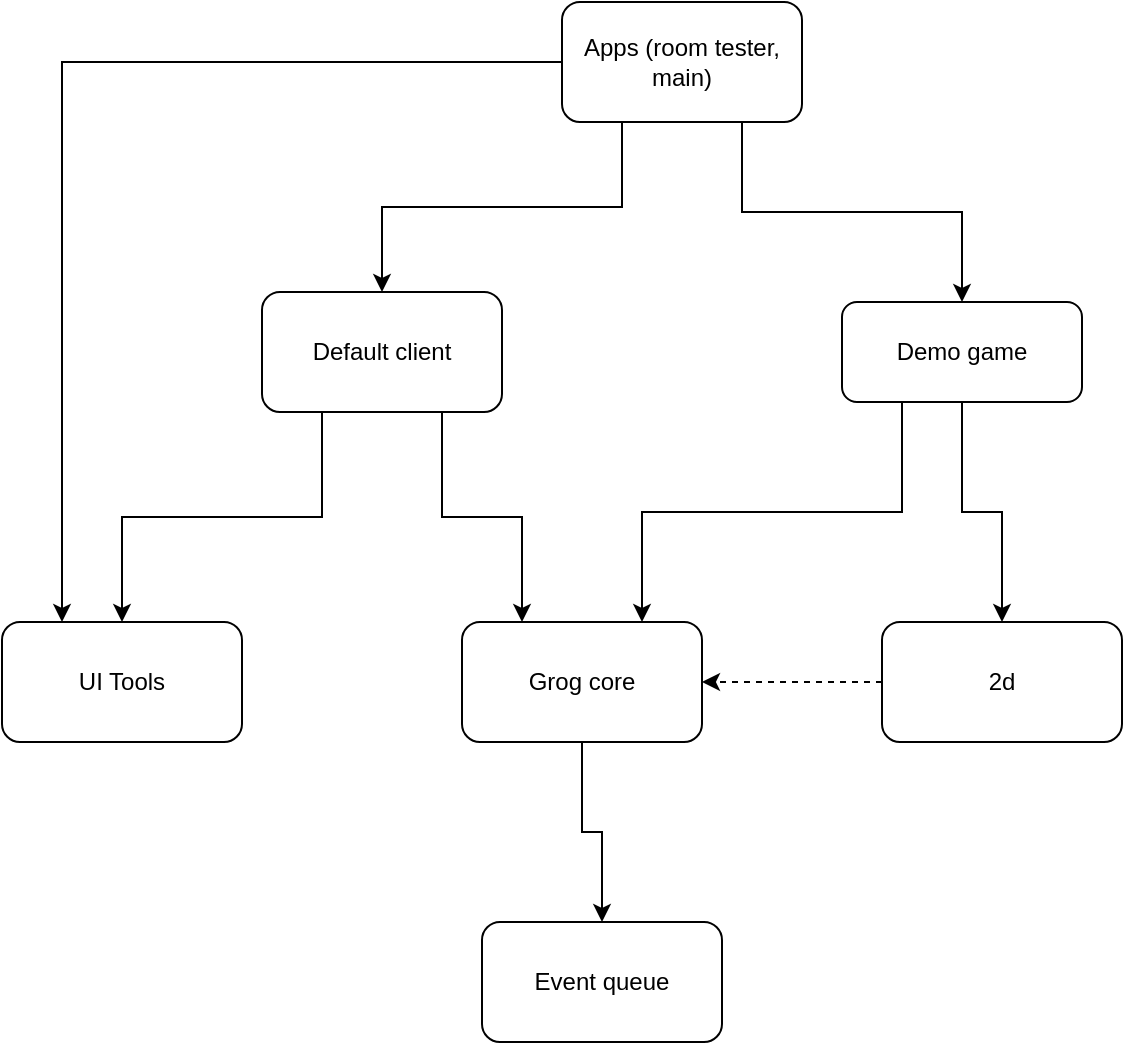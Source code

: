 <mxfile version="12.8.8" type="device"><diagram id="8Gd_hpOh65WdGIUP90mW" name="Page-1"><mxGraphModel dx="1422" dy="713" grid="1" gridSize="10" guides="1" tooltips="1" connect="1" arrows="1" fold="1" page="1" pageScale="1" pageWidth="850" pageHeight="1100" math="0" shadow="0"><root><mxCell id="0"/><mxCell id="1" parent="0"/><mxCell id="rYbUMNyQ4JgboD2dlPyf-18" style="edgeStyle=orthogonalEdgeStyle;rounded=0;orthogonalLoop=1;jettySize=auto;html=1;exitX=0.5;exitY=1;exitDx=0;exitDy=0;entryX=0.5;entryY=0;entryDx=0;entryDy=0;" edge="1" parent="1" source="rYbUMNyQ4JgboD2dlPyf-1" target="rYbUMNyQ4JgboD2dlPyf-6"><mxGeometry relative="1" as="geometry"/></mxCell><mxCell id="rYbUMNyQ4JgboD2dlPyf-1" value="Grog core" style="rounded=1;whiteSpace=wrap;html=1;" vertex="1" parent="1"><mxGeometry x="330" y="330" width="120" height="60" as="geometry"/></mxCell><mxCell id="rYbUMNyQ4JgboD2dlPyf-21" style="edgeStyle=orthogonalEdgeStyle;rounded=0;orthogonalLoop=1;jettySize=auto;html=1;exitX=0;exitY=0.5;exitDx=0;exitDy=0;entryX=1;entryY=0.5;entryDx=0;entryDy=0;dashed=1;" edge="1" parent="1" source="rYbUMNyQ4JgboD2dlPyf-2" target="rYbUMNyQ4JgboD2dlPyf-1"><mxGeometry relative="1" as="geometry"/></mxCell><mxCell id="rYbUMNyQ4JgboD2dlPyf-2" value="2d" style="rounded=1;whiteSpace=wrap;html=1;" vertex="1" parent="1"><mxGeometry x="540" y="330" width="120" height="60" as="geometry"/></mxCell><mxCell id="rYbUMNyQ4JgboD2dlPyf-19" style="edgeStyle=orthogonalEdgeStyle;rounded=0;orthogonalLoop=1;jettySize=auto;html=1;exitX=0.5;exitY=1;exitDx=0;exitDy=0;" edge="1" parent="1" source="rYbUMNyQ4JgboD2dlPyf-3" target="rYbUMNyQ4JgboD2dlPyf-2"><mxGeometry relative="1" as="geometry"/></mxCell><mxCell id="rYbUMNyQ4JgboD2dlPyf-20" style="edgeStyle=orthogonalEdgeStyle;rounded=0;orthogonalLoop=1;jettySize=auto;html=1;exitX=0.25;exitY=1;exitDx=0;exitDy=0;entryX=0.75;entryY=0;entryDx=0;entryDy=0;" edge="1" parent="1" source="rYbUMNyQ4JgboD2dlPyf-3" target="rYbUMNyQ4JgboD2dlPyf-1"><mxGeometry relative="1" as="geometry"/></mxCell><mxCell id="rYbUMNyQ4JgboD2dlPyf-3" value="Demo game" style="rounded=1;whiteSpace=wrap;html=1;" vertex="1" parent="1"><mxGeometry x="520" y="170" width="120" height="50" as="geometry"/></mxCell><mxCell id="rYbUMNyQ4JgboD2dlPyf-16" style="edgeStyle=orthogonalEdgeStyle;rounded=0;orthogonalLoop=1;jettySize=auto;html=1;exitX=0.25;exitY=1;exitDx=0;exitDy=0;entryX=0.5;entryY=0;entryDx=0;entryDy=0;" edge="1" parent="1" source="rYbUMNyQ4JgboD2dlPyf-4" target="rYbUMNyQ4JgboD2dlPyf-5"><mxGeometry relative="1" as="geometry"/></mxCell><mxCell id="rYbUMNyQ4JgboD2dlPyf-17" style="edgeStyle=orthogonalEdgeStyle;rounded=0;orthogonalLoop=1;jettySize=auto;html=1;exitX=0.75;exitY=1;exitDx=0;exitDy=0;entryX=0.25;entryY=0;entryDx=0;entryDy=0;" edge="1" parent="1" source="rYbUMNyQ4JgboD2dlPyf-4" target="rYbUMNyQ4JgboD2dlPyf-1"><mxGeometry relative="1" as="geometry"/></mxCell><mxCell id="rYbUMNyQ4JgboD2dlPyf-4" value="Default client" style="rounded=1;whiteSpace=wrap;html=1;" vertex="1" parent="1"><mxGeometry x="230" y="165" width="120" height="60" as="geometry"/></mxCell><mxCell id="rYbUMNyQ4JgboD2dlPyf-5" value="UI Tools" style="rounded=1;whiteSpace=wrap;html=1;" vertex="1" parent="1"><mxGeometry x="100" y="330" width="120" height="60" as="geometry"/></mxCell><mxCell id="rYbUMNyQ4JgboD2dlPyf-6" value="Event queue" style="rounded=1;whiteSpace=wrap;html=1;" vertex="1" parent="1"><mxGeometry x="340" y="480" width="120" height="60" as="geometry"/></mxCell><mxCell id="rYbUMNyQ4JgboD2dlPyf-23" style="edgeStyle=orthogonalEdgeStyle;rounded=0;orthogonalLoop=1;jettySize=auto;html=1;exitX=0.25;exitY=1;exitDx=0;exitDy=0;entryX=0.5;entryY=0;entryDx=0;entryDy=0;" edge="1" parent="1" source="rYbUMNyQ4JgboD2dlPyf-22" target="rYbUMNyQ4JgboD2dlPyf-4"><mxGeometry relative="1" as="geometry"/></mxCell><mxCell id="rYbUMNyQ4JgboD2dlPyf-24" style="edgeStyle=orthogonalEdgeStyle;rounded=0;orthogonalLoop=1;jettySize=auto;html=1;exitX=0.75;exitY=1;exitDx=0;exitDy=0;entryX=0.5;entryY=0;entryDx=0;entryDy=0;" edge="1" parent="1" source="rYbUMNyQ4JgboD2dlPyf-22" target="rYbUMNyQ4JgboD2dlPyf-3"><mxGeometry relative="1" as="geometry"/></mxCell><mxCell id="rYbUMNyQ4JgboD2dlPyf-25" style="edgeStyle=orthogonalEdgeStyle;rounded=0;orthogonalLoop=1;jettySize=auto;html=1;exitX=0;exitY=0.5;exitDx=0;exitDy=0;entryX=0.25;entryY=0;entryDx=0;entryDy=0;" edge="1" parent="1" source="rYbUMNyQ4JgboD2dlPyf-22" target="rYbUMNyQ4JgboD2dlPyf-5"><mxGeometry relative="1" as="geometry"/></mxCell><mxCell id="rYbUMNyQ4JgboD2dlPyf-22" value="Apps (room tester, main)" style="rounded=1;whiteSpace=wrap;html=1;" vertex="1" parent="1"><mxGeometry x="380" y="20" width="120" height="60" as="geometry"/></mxCell></root></mxGraphModel></diagram></mxfile>